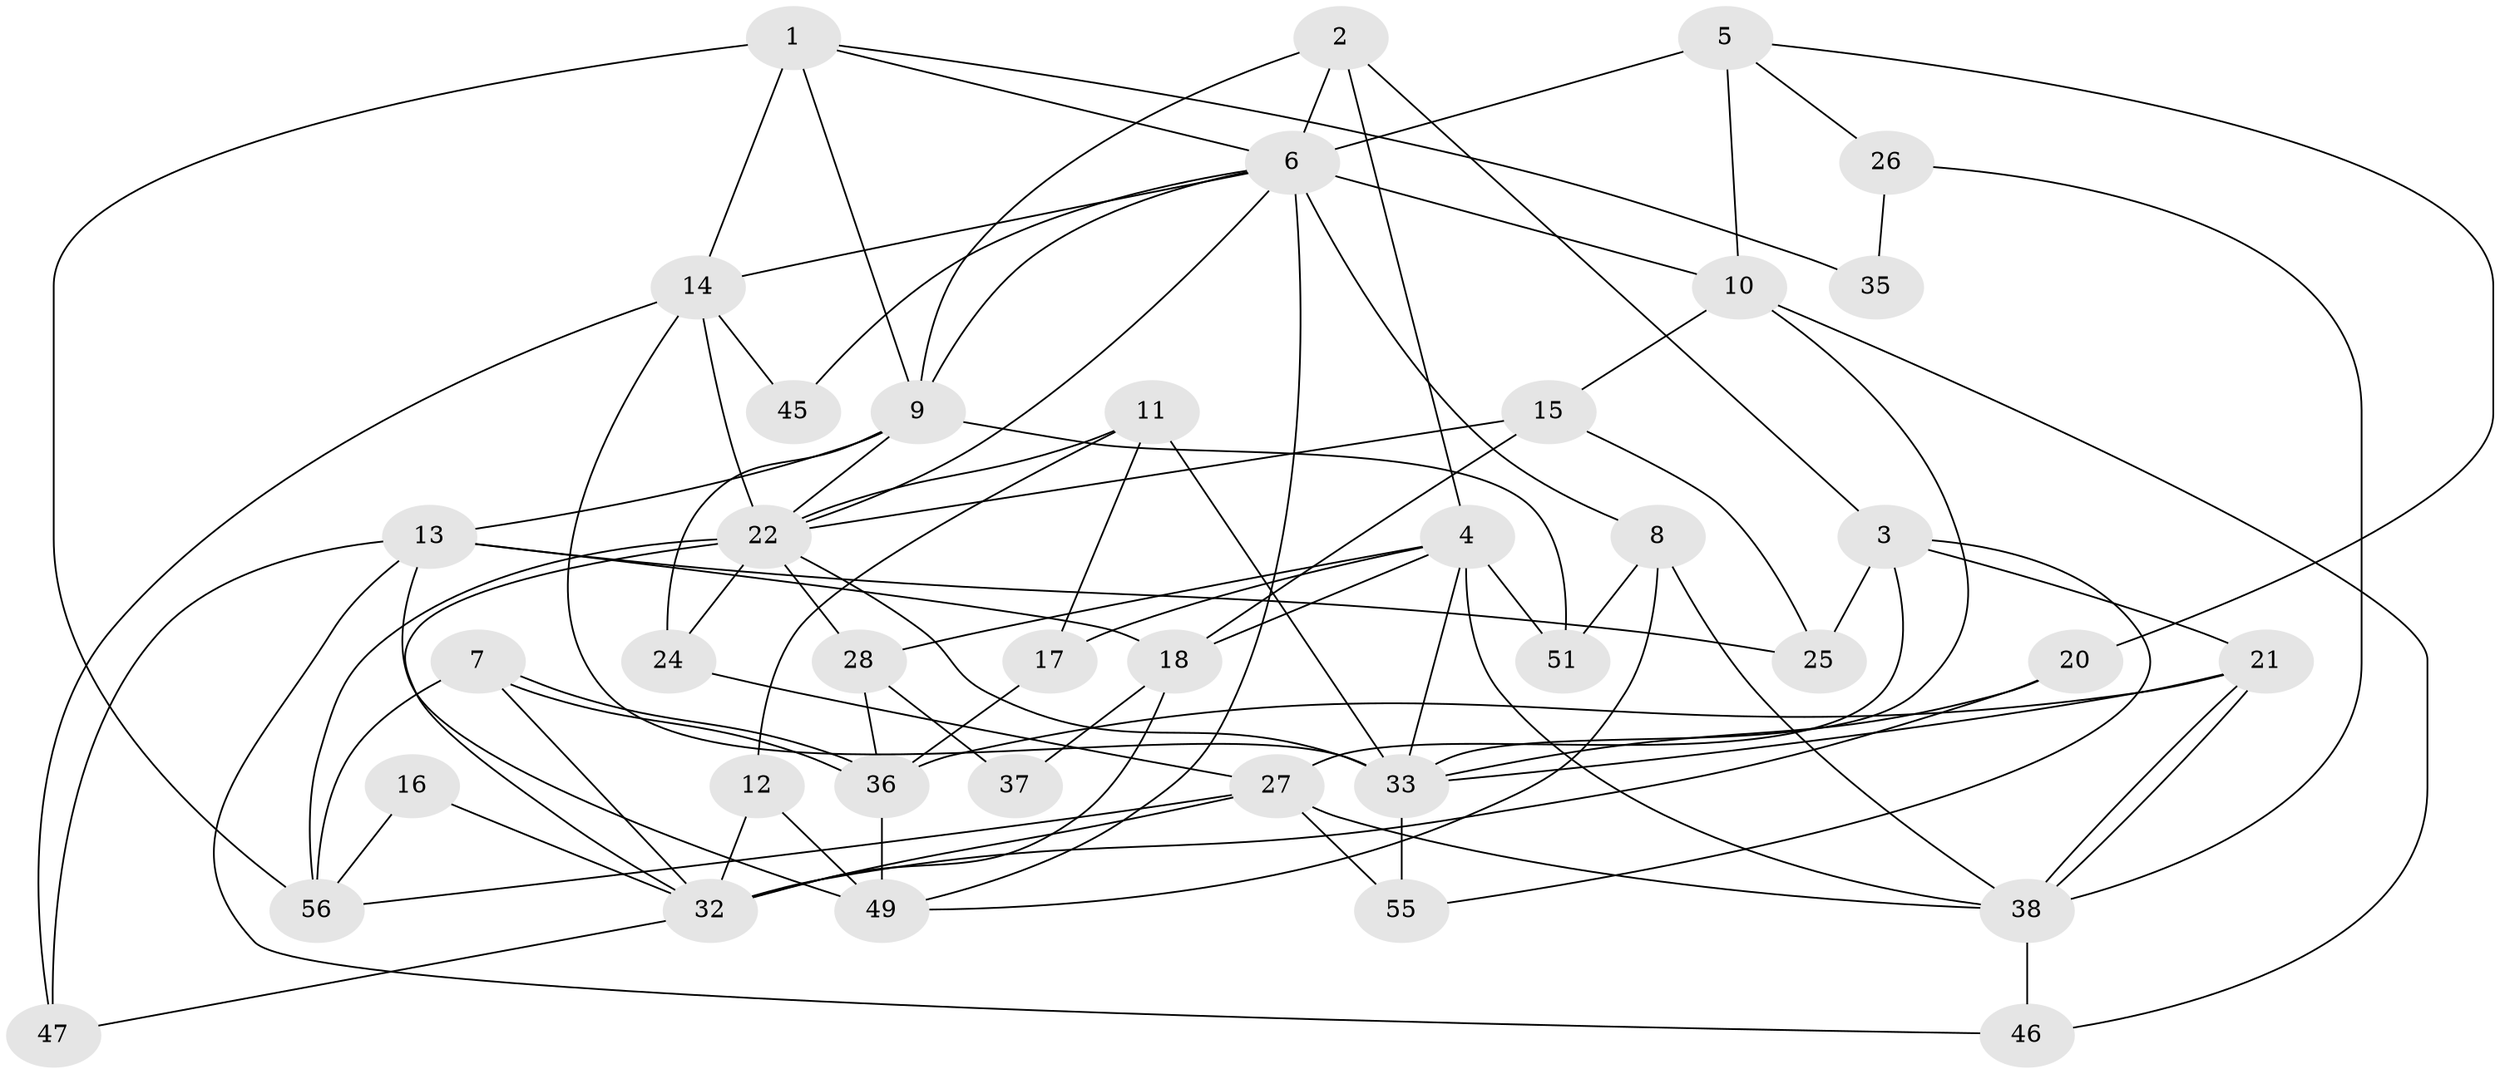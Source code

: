 // Generated by graph-tools (version 1.1) at 2025/52/02/27/25 19:52:01]
// undirected, 39 vertices, 91 edges
graph export_dot {
graph [start="1"]
  node [color=gray90,style=filled];
  1 [super="+53"];
  2 [super="+57"];
  3 [super="+52"];
  4 [super="+30"];
  5 [super="+54"];
  6 [super="+19"];
  7;
  8;
  9 [super="+39"];
  10 [super="+48"];
  11;
  12;
  13 [super="+34"];
  14 [super="+40"];
  15;
  16;
  17;
  18 [super="+23"];
  20;
  21;
  22 [super="+29"];
  24;
  25;
  26 [super="+50"];
  27 [super="+41"];
  28 [super="+31"];
  32 [super="+43"];
  33 [super="+42"];
  35;
  36 [super="+44"];
  37;
  38;
  45;
  46;
  47;
  49;
  51;
  55;
  56;
  1 -- 6;
  1 -- 35;
  1 -- 56;
  1 -- 9;
  1 -- 14;
  2 -- 9;
  2 -- 4;
  2 -- 3;
  2 -- 6;
  3 -- 27;
  3 -- 21;
  3 -- 55;
  3 -- 25;
  4 -- 38;
  4 -- 17;
  4 -- 18;
  4 -- 28;
  4 -- 51;
  4 -- 33;
  5 -- 6 [weight=2];
  5 -- 10;
  5 -- 26;
  5 -- 20;
  6 -- 49;
  6 -- 8;
  6 -- 14;
  6 -- 9;
  6 -- 10;
  6 -- 45;
  6 -- 22;
  7 -- 56;
  7 -- 36;
  7 -- 36;
  7 -- 32;
  8 -- 49;
  8 -- 38;
  8 -- 51;
  9 -- 51;
  9 -- 24;
  9 -- 22;
  9 -- 13;
  10 -- 15;
  10 -- 46;
  10 -- 33;
  11 -- 12;
  11 -- 22;
  11 -- 17;
  11 -- 33;
  12 -- 49;
  12 -- 32;
  13 -- 46;
  13 -- 25;
  13 -- 47;
  13 -- 49;
  13 -- 18;
  14 -- 45;
  14 -- 22;
  14 -- 33;
  14 -- 47;
  15 -- 22;
  15 -- 18;
  15 -- 25;
  16 -- 56;
  16 -- 32;
  17 -- 36;
  18 -- 32;
  18 -- 37;
  20 -- 33;
  20 -- 32;
  21 -- 38;
  21 -- 38;
  21 -- 33;
  21 -- 36;
  22 -- 32;
  22 -- 33;
  22 -- 24;
  22 -- 56;
  22 -- 28;
  24 -- 27;
  26 -- 38;
  26 -- 35;
  27 -- 38;
  27 -- 32;
  27 -- 56;
  27 -- 55;
  28 -- 37;
  28 -- 36;
  32 -- 47;
  33 -- 55;
  36 -- 49;
  38 -- 46;
}
